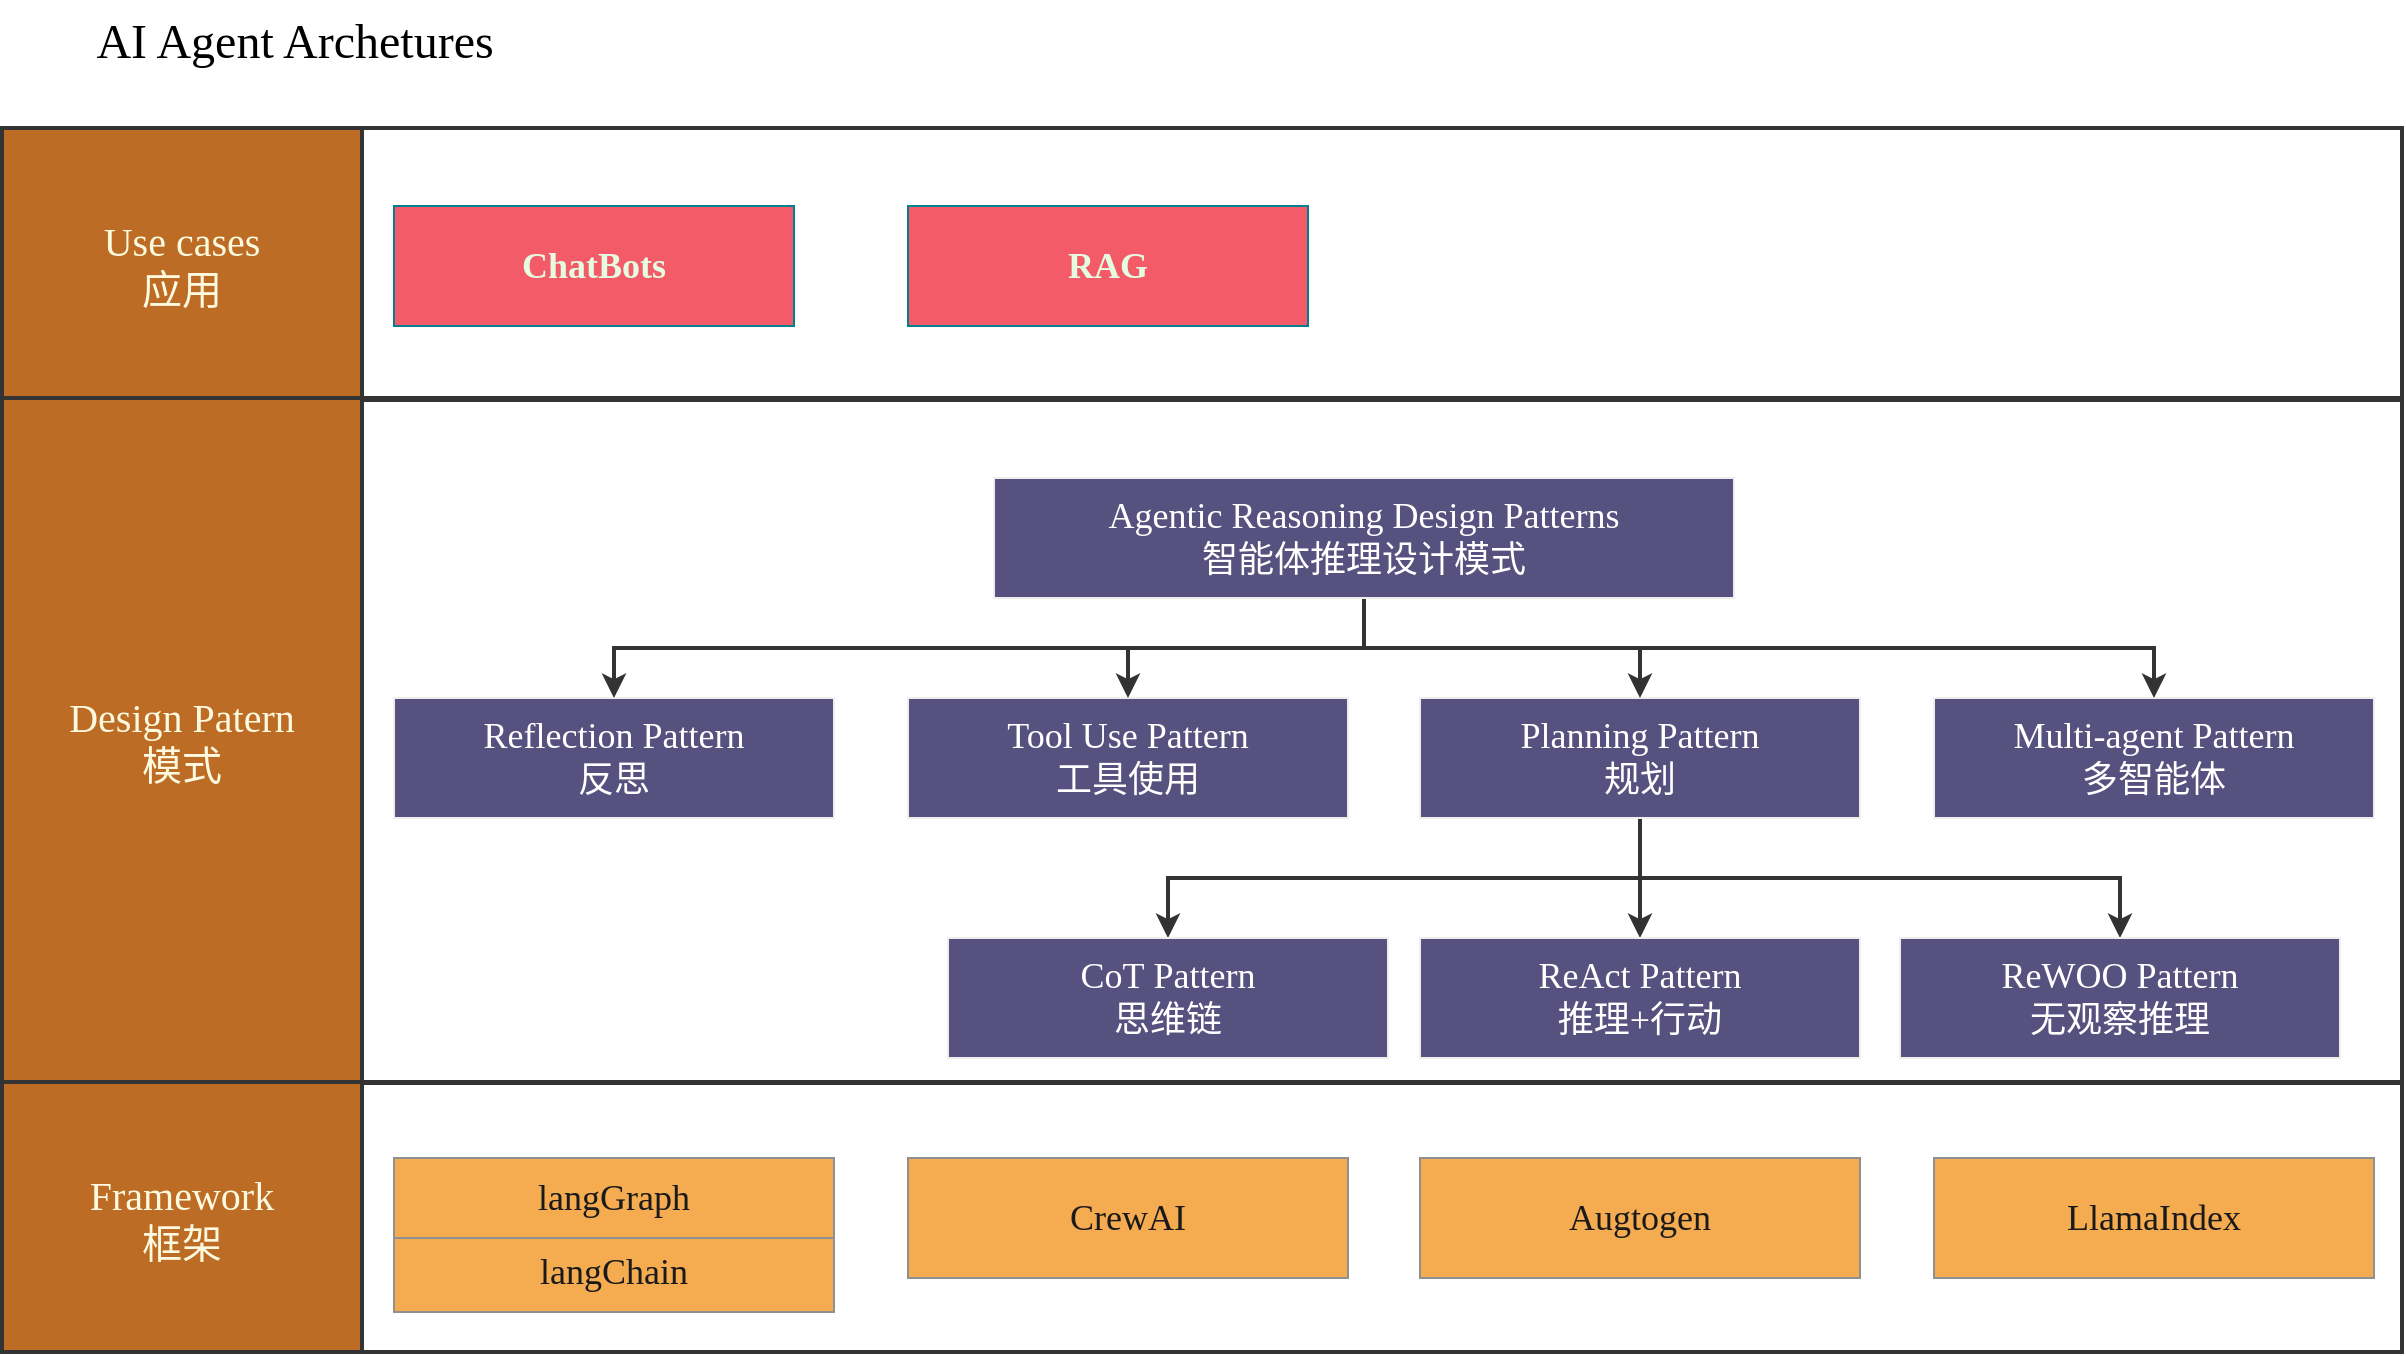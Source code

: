<mxfile version="24.7.5">
  <diagram name="第 1 页" id="5S9uLElGP0To5B5OSH1_">
    <mxGraphModel dx="2866" dy="1487" grid="0" gridSize="10" guides="1" tooltips="1" connect="1" arrows="1" fold="1" page="0" pageScale="1" pageWidth="827" pageHeight="1169" math="0" shadow="0">
      <root>
        <mxCell id="0" />
        <mxCell id="1" parent="0" />
        <mxCell id="fd--8aEn-2B8DsbYZtJc-5" value="" style="rounded=0;whiteSpace=wrap;html=1;fillColor=none;strokeWidth=2;strokeColor=#333333;" vertex="1" parent="1">
          <mxGeometry x="-826" y="-155" width="1020" height="135" as="geometry" />
        </mxCell>
        <mxCell id="2874nEBBf9Qr5I5f5d6N-8" value="langChain" style="rounded=0;whiteSpace=wrap;labelBackgroundColor=none;fillColor=#F5AB50;strokeColor=#909090;fontColor=#1A1A1A;fontFamily=Monaco;fontSize=18;" parent="1" vertex="1">
          <mxGeometry x="-810" y="397" width="220" height="40" as="geometry" />
        </mxCell>
        <mxCell id="D2e03eudcRRNmcST-73G-11" value="" style="edgeStyle=orthogonalEdgeStyle;rounded=0;orthogonalLoop=1;jettySize=auto;exitX=0.5;exitY=1;exitDx=0;exitDy=0;labelBackgroundColor=none;strokeColor=#333333;fontColor=default;fontFamily=Monaco;fontSize=18;strokeWidth=2;" parent="1" source="D2e03eudcRRNmcST-73G-1" target="D2e03eudcRRNmcST-73G-10" edge="1">
          <mxGeometry relative="1" as="geometry" />
        </mxCell>
        <mxCell id="D2e03eudcRRNmcST-73G-12" value="" style="edgeStyle=orthogonalEdgeStyle;rounded=0;orthogonalLoop=1;jettySize=auto;exitX=0.5;exitY=1;exitDx=0;exitDy=0;labelBackgroundColor=none;strokeColor=#333333;fontColor=default;fontFamily=Monaco;fontSize=18;strokeWidth=2;" parent="1" source="D2e03eudcRRNmcST-73G-1" target="D2e03eudcRRNmcST-73G-6" edge="1">
          <mxGeometry relative="1" as="geometry" />
        </mxCell>
        <mxCell id="D2e03eudcRRNmcST-73G-20" value="" style="edgeStyle=orthogonalEdgeStyle;rounded=0;orthogonalLoop=1;jettySize=auto;exitX=0.5;exitY=1;exitDx=0;exitDy=0;labelBackgroundColor=none;strokeColor=#333333;fontColor=default;fontFamily=Monaco;fontSize=18;strokeWidth=2;" parent="1" source="D2e03eudcRRNmcST-73G-1" target="D2e03eudcRRNmcST-73G-19" edge="1">
          <mxGeometry relative="1" as="geometry" />
        </mxCell>
        <mxCell id="D2e03eudcRRNmcST-73G-1" value="Planning Pattern&#xa;规划" style="rounded=0;whiteSpace=wrap;labelBackgroundColor=none;fillColor=#56517E;strokeColor=#EEEEEE;fontColor=#FFFFFF;fontFamily=Monaco;fontSize=18;" parent="1" vertex="1">
          <mxGeometry x="-297" y="130" width="220" height="60" as="geometry" />
        </mxCell>
        <mxCell id="D2e03eudcRRNmcST-73G-2" value="Tool Use Pattern&#xa;工具使用" style="rounded=0;whiteSpace=wrap;labelBackgroundColor=none;fillColor=#56517E;strokeColor=#EEEEEE;fontColor=#FFFFFF;fontFamily=Monaco;fontSize=18;" parent="1" vertex="1">
          <mxGeometry x="-553" y="130" width="220" height="60" as="geometry" />
        </mxCell>
        <mxCell id="D2e03eudcRRNmcST-73G-3" value="Multi-agent Pattern&#xa;多智能体" style="rounded=0;whiteSpace=wrap;labelBackgroundColor=none;fillColor=#56517E;strokeColor=#EEEEEE;fontColor=#FFFFFF;fontFamily=Monaco;fontSize=18;" parent="1" vertex="1">
          <mxGeometry x="-40" y="130" width="220" height="60" as="geometry" />
        </mxCell>
        <mxCell id="D2e03eudcRRNmcST-73G-4" value="Reflection Pattern&#xa;反思" style="rounded=0;whiteSpace=wrap;labelBackgroundColor=none;fillColor=#56517E;strokeColor=#EEEEEE;fontColor=#FFFFFF;fontFamily=Monaco;fontSize=18;" parent="1" vertex="1">
          <mxGeometry x="-810" y="130" width="220" height="60" as="geometry" />
        </mxCell>
        <mxCell id="D2e03eudcRRNmcST-73G-6" value="ReAct Pattern&#xa;推理+行动" style="rounded=0;whiteSpace=wrap;labelBackgroundColor=none;fillColor=#56517E;strokeColor=#EEEEEE;fontColor=#FFFFFF;fontFamily=Monaco;fontSize=18;" parent="1" vertex="1">
          <mxGeometry x="-297" y="250" width="220" height="60" as="geometry" />
        </mxCell>
        <mxCell id="D2e03eudcRRNmcST-73G-10" value="CoT Pattern&#xa; 思维链" style="rounded=0;whiteSpace=wrap;labelBackgroundColor=none;fillColor=#56517E;strokeColor=#EEEEEE;fontColor=#FFFFFF;fontFamily=Monaco;fontSize=18;" parent="1" vertex="1">
          <mxGeometry x="-533" y="250" width="220" height="60" as="geometry" />
        </mxCell>
        <mxCell id="D2e03eudcRRNmcST-73G-22" style="edgeStyle=orthogonalEdgeStyle;rounded=0;orthogonalLoop=1;jettySize=auto;html=1;exitX=0.5;exitY=1;exitDx=0;exitDy=0;strokeColor=#333333;strokeWidth=2;fontSize=18;" parent="1" source="D2e03eudcRRNmcST-73G-13" target="D2e03eudcRRNmcST-73G-4" edge="1">
          <mxGeometry relative="1" as="geometry" />
        </mxCell>
        <mxCell id="D2e03eudcRRNmcST-73G-23" style="edgeStyle=orthogonalEdgeStyle;rounded=0;orthogonalLoop=1;jettySize=auto;html=1;exitX=0.5;exitY=1;exitDx=0;exitDy=0;strokeColor=#333333;strokeWidth=2;fontSize=18;" parent="1" source="D2e03eudcRRNmcST-73G-13" target="D2e03eudcRRNmcST-73G-2" edge="1">
          <mxGeometry relative="1" as="geometry" />
        </mxCell>
        <mxCell id="D2e03eudcRRNmcST-73G-24" style="edgeStyle=orthogonalEdgeStyle;rounded=0;orthogonalLoop=1;jettySize=auto;html=1;exitX=0.5;exitY=1;exitDx=0;exitDy=0;entryX=0.5;entryY=0;entryDx=0;entryDy=0;strokeColor=#333333;strokeWidth=2;fontSize=18;" parent="1" source="D2e03eudcRRNmcST-73G-13" target="D2e03eudcRRNmcST-73G-1" edge="1">
          <mxGeometry relative="1" as="geometry" />
        </mxCell>
        <mxCell id="D2e03eudcRRNmcST-73G-25" style="edgeStyle=orthogonalEdgeStyle;rounded=0;orthogonalLoop=1;jettySize=auto;html=1;exitX=0.5;exitY=1;exitDx=0;exitDy=0;strokeColor=#333333;strokeWidth=2;fontSize=18;" parent="1" source="D2e03eudcRRNmcST-73G-13" target="D2e03eudcRRNmcST-73G-3" edge="1">
          <mxGeometry relative="1" as="geometry" />
        </mxCell>
        <mxCell id="D2e03eudcRRNmcST-73G-13" value="Agentic Reasoning Design Patterns&#xa;智能体推理设计模式" style="rounded=0;whiteSpace=wrap;labelBackgroundColor=none;fillColor=#56517E;strokeColor=#EEEEEE;fontColor=#FFFFFF;fontFamily=Monaco;fontSize=18;" parent="1" vertex="1">
          <mxGeometry x="-510" y="20" width="370" height="60" as="geometry" />
        </mxCell>
        <mxCell id="D2e03eudcRRNmcST-73G-19" value="ReWOO Pattern&#xa;无观察推理" style="rounded=0;whiteSpace=wrap;labelBackgroundColor=none;fillColor=#56517E;strokeColor=#EEEEEE;fontColor=#FFFFFF;fontFamily=Monaco;fontSize=18;" parent="1" vertex="1">
          <mxGeometry x="-57" y="250" width="220" height="60" as="geometry" />
        </mxCell>
        <mxCell id="2874nEBBf9Qr5I5f5d6N-5" value="CrewAI" style="rounded=0;whiteSpace=wrap;labelBackgroundColor=none;fillColor=#F5AB50;strokeColor=#909090;fontColor=#1A1A1A;fontFamily=Monaco;fontSize=18;" parent="1" vertex="1">
          <mxGeometry x="-553" y="360" width="220" height="60" as="geometry" />
        </mxCell>
        <mxCell id="2874nEBBf9Qr5I5f5d6N-4" value="langGraph" style="rounded=0;whiteSpace=wrap;labelBackgroundColor=none;fillColor=#F5AB50;strokeColor=#909090;fontColor=#1A1A1A;fontFamily=Monaco;fontSize=18;" parent="1" vertex="1">
          <mxGeometry x="-810" y="360" width="220" height="40" as="geometry" />
        </mxCell>
        <mxCell id="2874nEBBf9Qr5I5f5d6N-6" value="Augtogen" style="rounded=0;whiteSpace=wrap;labelBackgroundColor=none;fillColor=#F5AB50;strokeColor=#909090;fontColor=#1A1A1A;fontFamily=Monaco;fontSize=18;" parent="1" vertex="1">
          <mxGeometry x="-297" y="360" width="220" height="60" as="geometry" />
        </mxCell>
        <mxCell id="2874nEBBf9Qr5I5f5d6N-7" value="LlamaIndex" style="rounded=0;whiteSpace=wrap;labelBackgroundColor=none;fillColor=#F5AB50;strokeColor=#909090;fontColor=#1A1A1A;fontFamily=Monaco;fontSize=18;" parent="1" vertex="1">
          <mxGeometry x="-40" y="360" width="220" height="60" as="geometry" />
        </mxCell>
        <mxCell id="fd--8aEn-2B8DsbYZtJc-3" value="ChatBots" style="rounded=0;whiteSpace=wrap;html=1;hachureGap=4;fontFamily=Monaco;fontStyle=1;fontSize=18;labelBackgroundColor=none;fillColor=#F45B69;strokeColor=#028090;fontColor=#E4FDE1;" vertex="1" parent="1">
          <mxGeometry x="-810" y="-116" width="200" height="60" as="geometry" />
        </mxCell>
        <mxCell id="fd--8aEn-2B8DsbYZtJc-4" value="RAG" style="rounded=0;whiteSpace=wrap;html=1;hachureGap=4;fontFamily=Monaco;fontStyle=1;fontSize=18;labelBackgroundColor=none;fillColor=#F45B69;strokeColor=#028090;fontColor=#E4FDE1;" vertex="1" parent="1">
          <mxGeometry x="-553" y="-116" width="200" height="60" as="geometry" />
        </mxCell>
        <mxCell id="fd--8aEn-2B8DsbYZtJc-6" value="" style="rounded=0;whiteSpace=wrap;html=1;fillColor=none;strokeWidth=2;strokeColor=#333333;" vertex="1" parent="1">
          <mxGeometry x="-826" y="-19" width="1020" height="341.5" as="geometry" />
        </mxCell>
        <mxCell id="fd--8aEn-2B8DsbYZtJc-7" value="" style="rounded=0;whiteSpace=wrap;html=1;fillColor=none;strokeWidth=2;strokeColor=#333333;" vertex="1" parent="1">
          <mxGeometry x="-826" y="322" width="1020" height="135" as="geometry" />
        </mxCell>
        <mxCell id="fd--8aEn-2B8DsbYZtJc-11" value="Use cases&#xa;应用" style="rounded=0;whiteSpace=wrap;strokeColor=#333333;fontColor=#FEFAE0;fillColor=#BC6C25;fontFamily=Monaco;fontSize=20;labelBackgroundColor=none;strokeWidth=2;" vertex="1" parent="1">
          <mxGeometry x="-1006" y="-155" width="180" height="135" as="geometry" />
        </mxCell>
        <mxCell id="fd--8aEn-2B8DsbYZtJc-12" value="Design Patern&lt;div&gt;模式&lt;/div&gt;" style="rounded=0;whiteSpace=wrap;html=1;strokeColor=#333333;fontColor=#FEFAE0;fillColor=#BC6C25;fontFamily=Monaco;fontSize=20;labelBackgroundColor=none;strokeWidth=2;" vertex="1" parent="1">
          <mxGeometry x="-1006" y="-20" width="180" height="342" as="geometry" />
        </mxCell>
        <mxCell id="fd--8aEn-2B8DsbYZtJc-13" value="Framework&lt;div&gt;框架&lt;/div&gt;" style="rounded=0;whiteSpace=wrap;html=1;strokeColor=#333333;fontColor=#FEFAE0;fillColor=#BC6C25;fontFamily=Monaco;fontSize=20;labelBackgroundColor=none;strokeWidth=2;" vertex="1" parent="1">
          <mxGeometry x="-1006" y="322" width="180" height="135" as="geometry" />
        </mxCell>
        <mxCell id="fd--8aEn-2B8DsbYZtJc-16" value="AI Agent Archetures" style="text;html=1;align=center;verticalAlign=middle;resizable=0;points=[];autosize=1;strokeColor=none;fillColor=none;fontSize=24;fontFamily=Monaco;" vertex="1" parent="1">
          <mxGeometry x="-1006" y="-219" width="292" height="41" as="geometry" />
        </mxCell>
      </root>
    </mxGraphModel>
  </diagram>
</mxfile>
